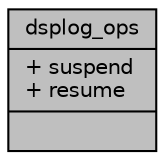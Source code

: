 digraph "dsplog_ops"
{
 // INTERACTIVE_SVG=YES
 // LATEX_PDF_SIZE
  bgcolor="transparent";
  edge [fontname="Helvetica",fontsize="10",labelfontname="Helvetica",labelfontsize="10"];
  node [fontname="Helvetica",fontsize="10",shape=record];
  Node1 [label="{dsplog_ops\n|+ suspend\l+ resume\l|}",height=0.2,width=0.4,color="black", fillcolor="grey75", style="filled", fontcolor="black",tooltip=" "];
}
